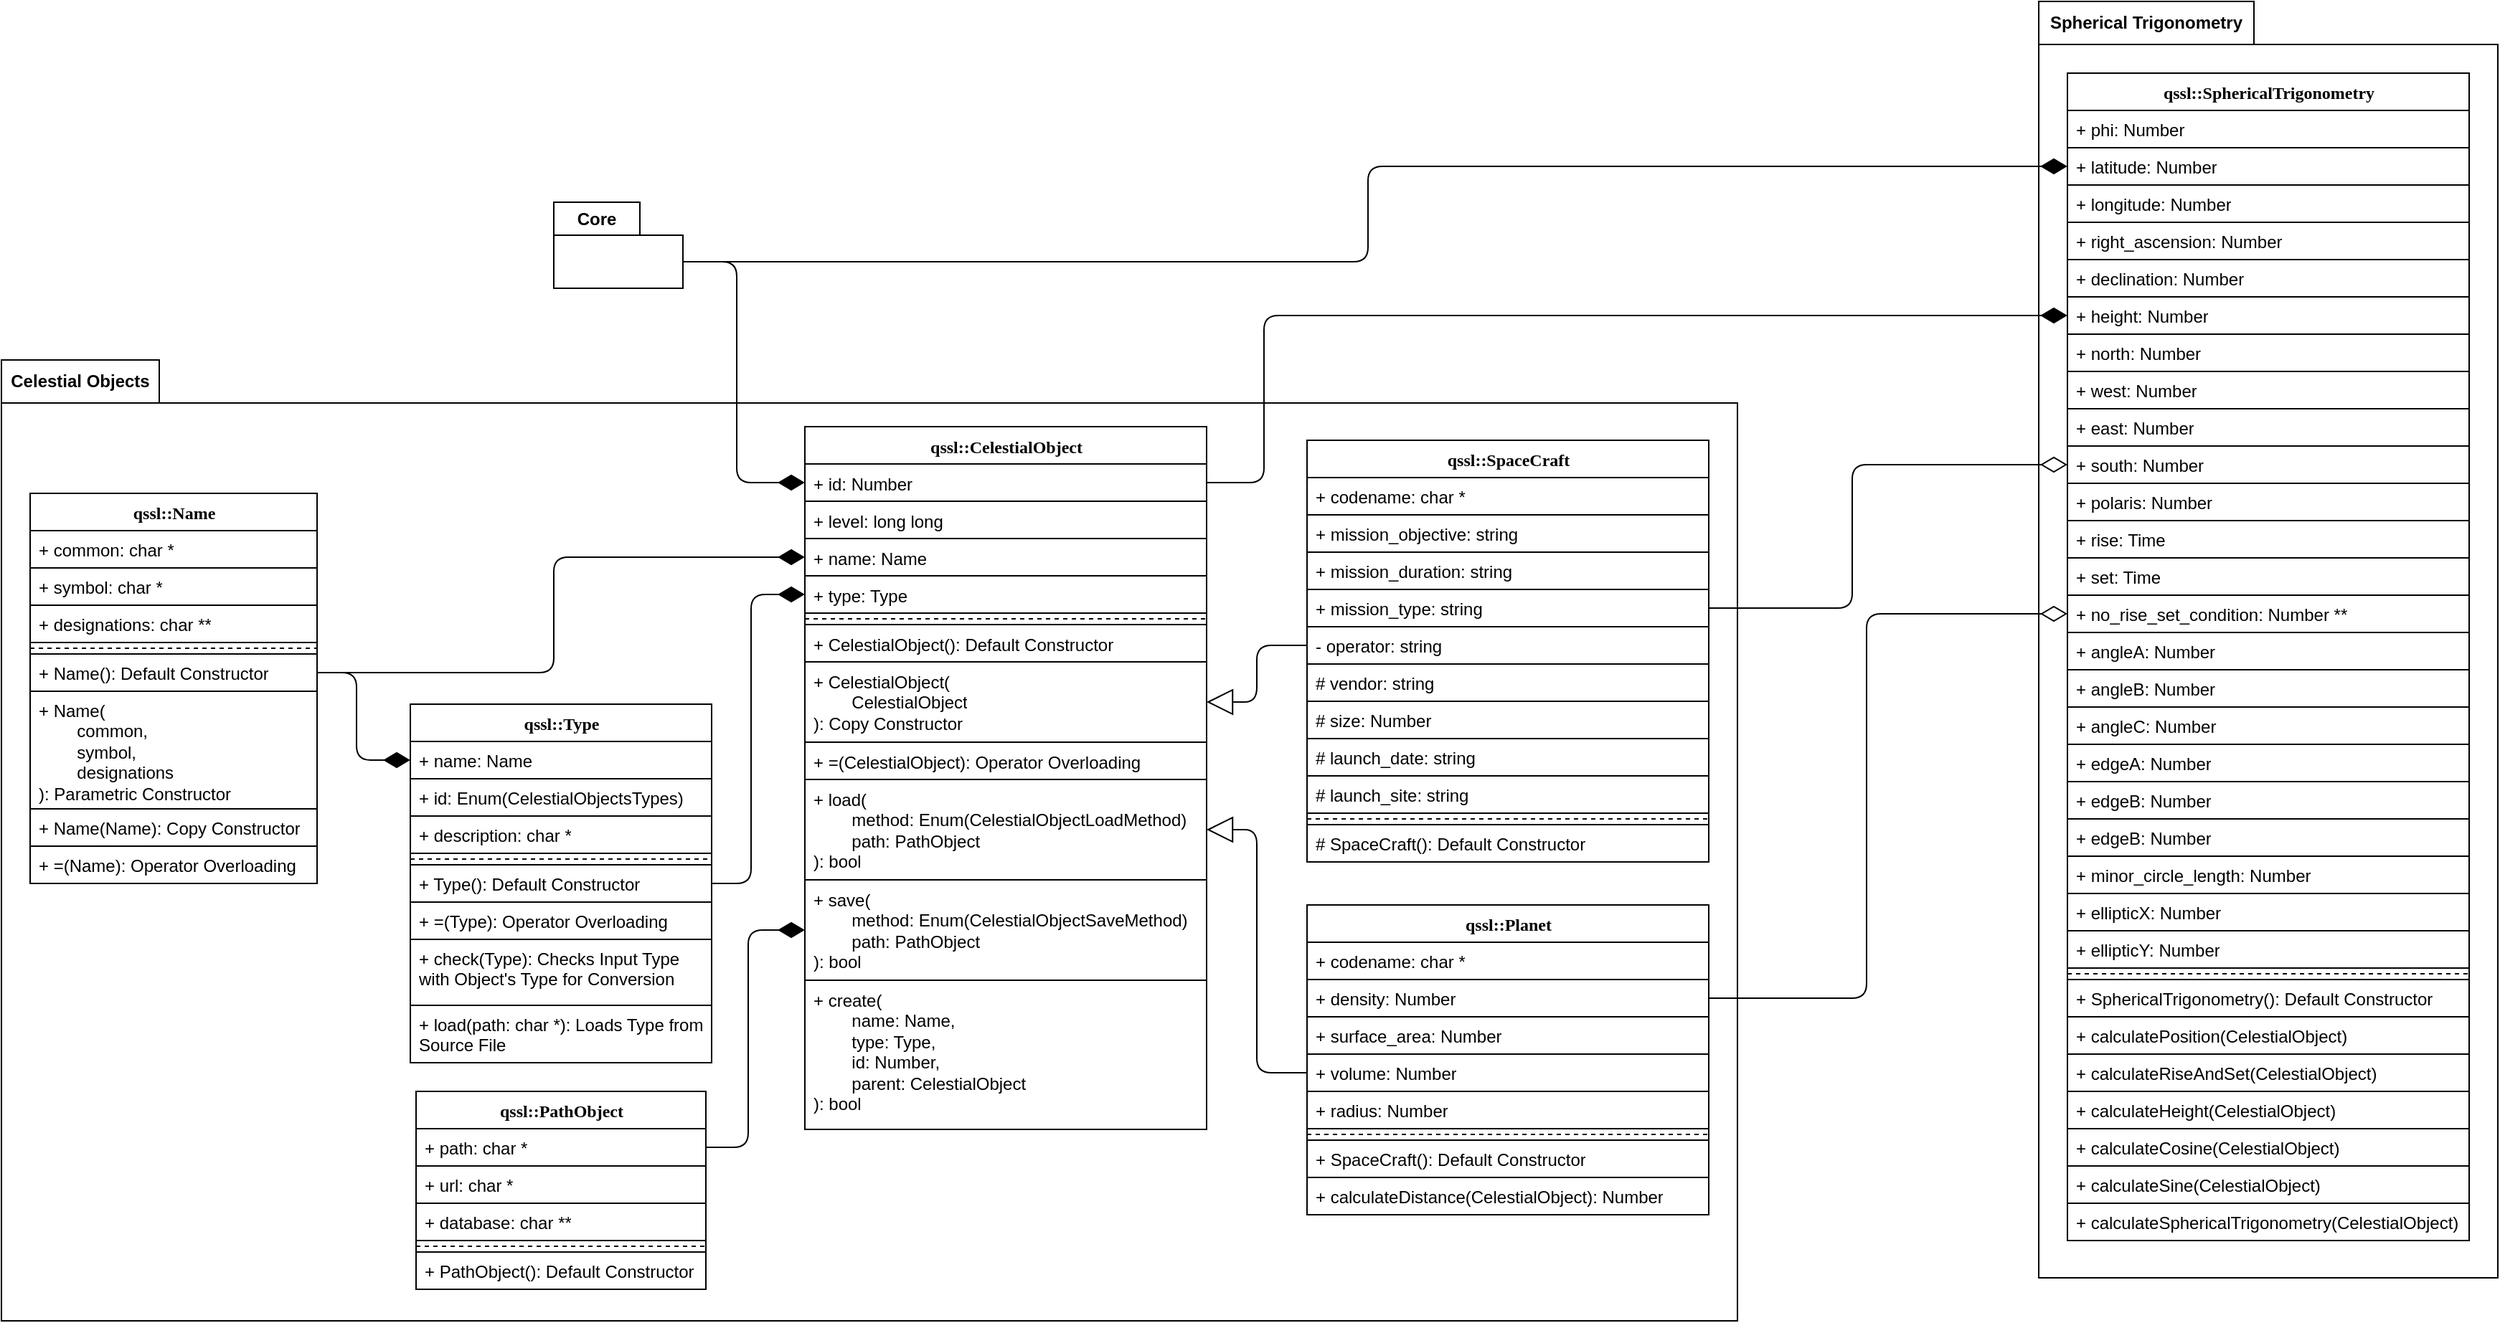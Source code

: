 <mxfile version="24.6.1" type="device">
  <diagram name="Page-1" id="9f46799a-70d6-7492-0946-bef42562c5a5">
    <mxGraphModel dx="1220" dy="2405" grid="1" gridSize="10" guides="1" tooltips="1" connect="1" arrows="1" fold="1" page="1" pageScale="1" pageWidth="1100" pageHeight="850" background="none" math="0" shadow="0">
      <root>
        <mxCell id="0" />
        <mxCell id="1" parent="0" />
        <mxCell id="I9-6oEvnAj2rU3mYfE6U-166" value="Spherical Trigonometry" style="shape=folder;fontStyle=1;tabWidth=150;tabHeight=30;tabPosition=left;html=1;boundedLbl=1;labelInHeader=1;container=1;collapsible=0;whiteSpace=wrap;" parent="1" vertex="1">
          <mxGeometry x="2680" y="-290" width="320" height="890" as="geometry" />
        </mxCell>
        <mxCell id="I9-6oEvnAj2rU3mYfE6U-167" value="" style="html=1;strokeColor=none;resizeWidth=1;resizeHeight=1;fillColor=none;part=1;connectable=0;allowArrows=0;deletable=0;whiteSpace=wrap;" parent="I9-6oEvnAj2rU3mYfE6U-166" vertex="1">
          <mxGeometry width="320.0" height="623.0" relative="1" as="geometry">
            <mxPoint y="30" as="offset" />
          </mxGeometry>
        </mxCell>
        <mxCell id="I9-6oEvnAj2rU3mYfE6U-86" value="Celestial Objects" style="shape=folder;fontStyle=1;tabWidth=110;tabHeight=30;tabPosition=left;html=1;boundedLbl=1;labelInHeader=1;container=1;collapsible=0;whiteSpace=wrap;" parent="1" vertex="1">
          <mxGeometry x="1260" y="-40" width="1210" height="670" as="geometry" />
        </mxCell>
        <mxCell id="I9-6oEvnAj2rU3mYfE6U-87" value="" style="html=1;strokeColor=none;resizeWidth=1;resizeHeight=1;fillColor=none;part=1;connectable=0;allowArrows=0;deletable=0;whiteSpace=wrap;" parent="I9-6oEvnAj2rU3mYfE6U-86" vertex="1">
          <mxGeometry width="1210.0" height="469.0" relative="1" as="geometry">
            <mxPoint y="30" as="offset" />
          </mxGeometry>
        </mxCell>
        <mxCell id="I9-6oEvnAj2rU3mYfE6U-89" value="qssl::SpaceCraft" style="swimlane;html=1;fontStyle=1;align=center;verticalAlign=top;childLayout=stackLayout;horizontal=1;startSize=26;horizontalStack=0;resizeParent=1;resizeLast=0;collapsible=1;marginBottom=0;swimlaneFillColor=none;rounded=0;shadow=0;comic=0;labelBackgroundColor=none;strokeWidth=1;fillColor=none;fontFamily=Verdana;fontSize=12;strokeColor=default;gradientColor=none;" parent="I9-6oEvnAj2rU3mYfE6U-86" vertex="1">
          <mxGeometry x="910" y="56" width="280" height="294" as="geometry" />
        </mxCell>
        <mxCell id="I9-6oEvnAj2rU3mYfE6U-90" value="+ codename: char *" style="text;html=1;strokeColor=default;fillColor=none;align=left;verticalAlign=top;spacingLeft=4;spacingRight=4;whiteSpace=wrap;overflow=hidden;rotatable=0;points=[[0,0.5],[1,0.5]];portConstraint=eastwest;swimlaneFillColor=none;gradientColor=none;" parent="I9-6oEvnAj2rU3mYfE6U-89" vertex="1">
          <mxGeometry y="26" width="280" height="26" as="geometry" />
        </mxCell>
        <mxCell id="I9-6oEvnAj2rU3mYfE6U-115" value="+ mission_objective: string" style="text;html=1;strokeColor=default;fillColor=none;align=left;verticalAlign=top;spacingLeft=4;spacingRight=4;whiteSpace=wrap;overflow=hidden;rotatable=0;points=[[0,0.5],[1,0.5]];portConstraint=eastwest;swimlaneFillColor=none;gradientColor=none;" parent="I9-6oEvnAj2rU3mYfE6U-89" vertex="1">
          <mxGeometry y="52" width="280" height="26" as="geometry" />
        </mxCell>
        <mxCell id="I9-6oEvnAj2rU3mYfE6U-120" value="+ mission_duration: string" style="text;html=1;strokeColor=default;fillColor=none;align=left;verticalAlign=top;spacingLeft=4;spacingRight=4;whiteSpace=wrap;overflow=hidden;rotatable=0;points=[[0,0.5],[1,0.5]];portConstraint=eastwest;swimlaneFillColor=none;gradientColor=none;" parent="I9-6oEvnAj2rU3mYfE6U-89" vertex="1">
          <mxGeometry y="78" width="280" height="26" as="geometry" />
        </mxCell>
        <mxCell id="I9-6oEvnAj2rU3mYfE6U-116" value="+ mission_type: string" style="text;html=1;strokeColor=default;fillColor=none;align=left;verticalAlign=top;spacingLeft=4;spacingRight=4;whiteSpace=wrap;overflow=hidden;rotatable=0;points=[[0,0.5],[1,0.5]];portConstraint=eastwest;swimlaneFillColor=none;gradientColor=none;" parent="I9-6oEvnAj2rU3mYfE6U-89" vertex="1">
          <mxGeometry y="104" width="280" height="26" as="geometry" />
        </mxCell>
        <mxCell id="I9-6oEvnAj2rU3mYfE6U-114" value="- operator: string" style="text;html=1;strokeColor=default;fillColor=none;align=left;verticalAlign=top;spacingLeft=4;spacingRight=4;whiteSpace=wrap;overflow=hidden;rotatable=0;points=[[0,0.5],[1,0.5]];portConstraint=eastwest;swimlaneFillColor=none;gradientColor=none;" parent="I9-6oEvnAj2rU3mYfE6U-89" vertex="1">
          <mxGeometry y="130" width="280" height="26" as="geometry" />
        </mxCell>
        <mxCell id="I9-6oEvnAj2rU3mYfE6U-93" value="# vendor: string" style="text;html=1;strokeColor=default;fillColor=none;align=left;verticalAlign=top;spacingLeft=4;spacingRight=4;whiteSpace=wrap;overflow=hidden;rotatable=0;points=[[0,0.5],[1,0.5]];portConstraint=eastwest;swimlaneFillColor=none;gradientColor=none;" parent="I9-6oEvnAj2rU3mYfE6U-89" vertex="1">
          <mxGeometry y="156" width="280" height="26" as="geometry" />
        </mxCell>
        <mxCell id="I9-6oEvnAj2rU3mYfE6U-121" value="# size: Number" style="text;html=1;strokeColor=default;fillColor=none;align=left;verticalAlign=top;spacingLeft=4;spacingRight=4;whiteSpace=wrap;overflow=hidden;rotatable=0;points=[[0,0.5],[1,0.5]];portConstraint=eastwest;swimlaneFillColor=none;gradientColor=none;" parent="I9-6oEvnAj2rU3mYfE6U-89" vertex="1">
          <mxGeometry y="182" width="280" height="26" as="geometry" />
        </mxCell>
        <mxCell id="I9-6oEvnAj2rU3mYfE6U-118" value="# launch_date: string" style="text;html=1;strokeColor=default;fillColor=none;align=left;verticalAlign=top;spacingLeft=4;spacingRight=4;whiteSpace=wrap;overflow=hidden;rotatable=0;points=[[0,0.5],[1,0.5]];portConstraint=eastwest;swimlaneFillColor=none;gradientColor=none;" parent="I9-6oEvnAj2rU3mYfE6U-89" vertex="1">
          <mxGeometry y="208" width="280" height="26" as="geometry" />
        </mxCell>
        <mxCell id="I9-6oEvnAj2rU3mYfE6U-119" value="# launch_site: string" style="text;html=1;strokeColor=default;fillColor=none;align=left;verticalAlign=top;spacingLeft=4;spacingRight=4;whiteSpace=wrap;overflow=hidden;rotatable=0;points=[[0,0.5],[1,0.5]];portConstraint=eastwest;swimlaneFillColor=none;gradientColor=none;" parent="I9-6oEvnAj2rU3mYfE6U-89" vertex="1">
          <mxGeometry y="234" width="280" height="26" as="geometry" />
        </mxCell>
        <mxCell id="I9-6oEvnAj2rU3mYfE6U-94" value="" style="line;html=1;strokeWidth=1;fillColor=none;align=left;verticalAlign=middle;spacingTop=-1;spacingLeft=3;spacingRight=3;rotatable=0;labelPosition=right;points=[];portConstraint=eastwest;strokeColor=default;swimlaneFillColor=none;gradientColor=none;dashed=1;" parent="I9-6oEvnAj2rU3mYfE6U-89" vertex="1">
          <mxGeometry y="260" width="280" height="8" as="geometry" />
        </mxCell>
        <mxCell id="I9-6oEvnAj2rU3mYfE6U-95" value="# SpaceCraft(): Default Constructor" style="text;html=1;strokeColor=default;fillColor=none;align=left;verticalAlign=top;spacingLeft=4;spacingRight=4;whiteSpace=wrap;overflow=hidden;rotatable=0;points=[[0,0.5],[1,0.5]];portConstraint=eastwest;swimlaneFillColor=none;gradientColor=none;" parent="I9-6oEvnAj2rU3mYfE6U-89" vertex="1">
          <mxGeometry y="268" width="280" height="26" as="geometry" />
        </mxCell>
        <mxCell id="I9-6oEvnAj2rU3mYfE6U-122" value="qssl::Planet" style="swimlane;html=1;fontStyle=1;align=center;verticalAlign=top;childLayout=stackLayout;horizontal=1;startSize=26;horizontalStack=0;resizeParent=1;resizeLast=0;collapsible=1;marginBottom=0;swimlaneFillColor=none;rounded=0;shadow=0;comic=0;labelBackgroundColor=none;strokeWidth=1;fillColor=none;fontFamily=Verdana;fontSize=12;strokeColor=default;gradientColor=none;" parent="I9-6oEvnAj2rU3mYfE6U-86" vertex="1">
          <mxGeometry x="910" y="380" width="280" height="216" as="geometry" />
        </mxCell>
        <mxCell id="I9-6oEvnAj2rU3mYfE6U-123" value="+ codename: char *" style="text;html=1;strokeColor=default;fillColor=none;align=left;verticalAlign=top;spacingLeft=4;spacingRight=4;whiteSpace=wrap;overflow=hidden;rotatable=0;points=[[0,0.5],[1,0.5]];portConstraint=eastwest;swimlaneFillColor=none;gradientColor=none;" parent="I9-6oEvnAj2rU3mYfE6U-122" vertex="1">
          <mxGeometry y="26" width="280" height="26" as="geometry" />
        </mxCell>
        <mxCell id="I9-6oEvnAj2rU3mYfE6U-135" value="+ density: Number" style="text;html=1;strokeColor=default;fillColor=none;align=left;verticalAlign=top;spacingLeft=4;spacingRight=4;whiteSpace=wrap;overflow=hidden;rotatable=0;points=[[0,0.5],[1,0.5]];portConstraint=eastwest;swimlaneFillColor=none;gradientColor=none;" parent="I9-6oEvnAj2rU3mYfE6U-122" vertex="1">
          <mxGeometry y="52" width="280" height="26" as="geometry" />
        </mxCell>
        <mxCell id="I9-6oEvnAj2rU3mYfE6U-136" value="+ surface_area: Number" style="text;html=1;strokeColor=default;fillColor=none;align=left;verticalAlign=top;spacingLeft=4;spacingRight=4;whiteSpace=wrap;overflow=hidden;rotatable=0;points=[[0,0.5],[1,0.5]];portConstraint=eastwest;swimlaneFillColor=none;gradientColor=none;" parent="I9-6oEvnAj2rU3mYfE6U-122" vertex="1">
          <mxGeometry y="78" width="280" height="26" as="geometry" />
        </mxCell>
        <mxCell id="I9-6oEvnAj2rU3mYfE6U-137" value="+ volume: Number" style="text;html=1;strokeColor=default;fillColor=none;align=left;verticalAlign=top;spacingLeft=4;spacingRight=4;whiteSpace=wrap;overflow=hidden;rotatable=0;points=[[0,0.5],[1,0.5]];portConstraint=eastwest;swimlaneFillColor=none;gradientColor=none;" parent="I9-6oEvnAj2rU3mYfE6U-122" vertex="1">
          <mxGeometry y="104" width="280" height="26" as="geometry" />
        </mxCell>
        <mxCell id="I9-6oEvnAj2rU3mYfE6U-138" value="+ radius: Number" style="text;html=1;strokeColor=default;fillColor=none;align=left;verticalAlign=top;spacingLeft=4;spacingRight=4;whiteSpace=wrap;overflow=hidden;rotatable=0;points=[[0,0.5],[1,0.5]];portConstraint=eastwest;swimlaneFillColor=none;gradientColor=none;" parent="I9-6oEvnAj2rU3mYfE6U-122" vertex="1">
          <mxGeometry y="130" width="280" height="26" as="geometry" />
        </mxCell>
        <mxCell id="I9-6oEvnAj2rU3mYfE6U-133" value="" style="line;html=1;strokeWidth=1;fillColor=none;align=left;verticalAlign=middle;spacingTop=-1;spacingLeft=3;spacingRight=3;rotatable=0;labelPosition=right;points=[];portConstraint=eastwest;strokeColor=default;swimlaneFillColor=none;gradientColor=none;dashed=1;" parent="I9-6oEvnAj2rU3mYfE6U-122" vertex="1">
          <mxGeometry y="156" width="280" height="8" as="geometry" />
        </mxCell>
        <mxCell id="I9-6oEvnAj2rU3mYfE6U-134" value="+ SpaceCraft(): Default Constructor" style="text;html=1;strokeColor=default;fillColor=none;align=left;verticalAlign=top;spacingLeft=4;spacingRight=4;whiteSpace=wrap;overflow=hidden;rotatable=0;points=[[0,0.5],[1,0.5]];portConstraint=eastwest;swimlaneFillColor=none;gradientColor=none;" parent="I9-6oEvnAj2rU3mYfE6U-122" vertex="1">
          <mxGeometry y="164" width="280" height="26" as="geometry" />
        </mxCell>
        <mxCell id="I9-6oEvnAj2rU3mYfE6U-140" value="+ calculateDistance(CelestialObject): Number" style="text;html=1;strokeColor=default;fillColor=none;align=left;verticalAlign=top;spacingLeft=4;spacingRight=4;whiteSpace=wrap;overflow=hidden;rotatable=0;points=[[0,0.5],[1,0.5]];portConstraint=eastwest;swimlaneFillColor=none;gradientColor=none;" parent="I9-6oEvnAj2rU3mYfE6U-122" vertex="1">
          <mxGeometry y="190" width="280" height="26" as="geometry" />
        </mxCell>
        <mxCell id="I9-6oEvnAj2rU3mYfE6U-26" style="edgeStyle=orthogonalEdgeStyle;rounded=1;orthogonalLoop=1;jettySize=auto;html=1;entryX=0;entryY=0.5;entryDx=0;entryDy=0;endSize=16;curved=0;endArrow=diamondThin;endFill=1;exitX=1;exitY=0.5;exitDx=0;exitDy=0;" parent="1" source="I9-6oEvnAj2rU3mYfE6U-8" target="I9-6oEvnAj2rU3mYfE6U-16" edge="1">
          <mxGeometry relative="1" as="geometry" />
        </mxCell>
        <mxCell id="I9-6oEvnAj2rU3mYfE6U-1" value="qssl::Name" style="swimlane;html=1;fontStyle=1;align=center;verticalAlign=top;childLayout=stackLayout;horizontal=1;startSize=26;horizontalStack=0;resizeParent=1;resizeLast=0;collapsible=1;marginBottom=0;swimlaneFillColor=none;rounded=0;shadow=0;comic=0;labelBackgroundColor=none;strokeWidth=1;fillColor=none;fontFamily=Verdana;fontSize=12;strokeColor=default;gradientColor=none;" parent="1" vertex="1">
          <mxGeometry x="1280" y="53" width="200" height="272" as="geometry" />
        </mxCell>
        <mxCell id="I9-6oEvnAj2rU3mYfE6U-2" value="+ common: char *" style="text;html=1;strokeColor=default;fillColor=none;align=left;verticalAlign=top;spacingLeft=4;spacingRight=4;whiteSpace=wrap;overflow=hidden;rotatable=0;points=[[0,0.5],[1,0.5]];portConstraint=eastwest;swimlaneFillColor=none;gradientColor=none;" parent="I9-6oEvnAj2rU3mYfE6U-1" vertex="1">
          <mxGeometry y="26" width="200" height="26" as="geometry" />
        </mxCell>
        <mxCell id="I9-6oEvnAj2rU3mYfE6U-4" value="+ symbol: char *" style="text;html=1;strokeColor=default;fillColor=none;align=left;verticalAlign=top;spacingLeft=4;spacingRight=4;whiteSpace=wrap;overflow=hidden;rotatable=0;points=[[0,0.5],[1,0.5]];portConstraint=eastwest;swimlaneFillColor=none;gradientColor=none;" parent="I9-6oEvnAj2rU3mYfE6U-1" vertex="1">
          <mxGeometry y="52" width="200" height="26" as="geometry" />
        </mxCell>
        <mxCell id="I9-6oEvnAj2rU3mYfE6U-11" value="+ designations: char **" style="text;html=1;strokeColor=default;fillColor=none;align=left;verticalAlign=top;spacingLeft=4;spacingRight=4;whiteSpace=wrap;overflow=hidden;rotatable=0;points=[[0,0.5],[1,0.5]];portConstraint=eastwest;swimlaneFillColor=none;gradientColor=none;" parent="I9-6oEvnAj2rU3mYfE6U-1" vertex="1">
          <mxGeometry y="78" width="200" height="26" as="geometry" />
        </mxCell>
        <mxCell id="I9-6oEvnAj2rU3mYfE6U-7" value="" style="line;html=1;strokeWidth=1;fillColor=none;align=left;verticalAlign=middle;spacingTop=-1;spacingLeft=3;spacingRight=3;rotatable=0;labelPosition=right;points=[];portConstraint=eastwest;strokeColor=default;swimlaneFillColor=none;gradientColor=none;dashed=1;" parent="I9-6oEvnAj2rU3mYfE6U-1" vertex="1">
          <mxGeometry y="104" width="200" height="8" as="geometry" />
        </mxCell>
        <mxCell id="I9-6oEvnAj2rU3mYfE6U-8" value="+ Name(): Default Constructor" style="text;html=1;strokeColor=default;fillColor=none;align=left;verticalAlign=top;spacingLeft=4;spacingRight=4;whiteSpace=wrap;overflow=hidden;rotatable=0;points=[[0,0.5],[1,0.5]];portConstraint=eastwest;swimlaneFillColor=none;gradientColor=none;" parent="I9-6oEvnAj2rU3mYfE6U-1" vertex="1">
          <mxGeometry y="112" width="200" height="26" as="geometry" />
        </mxCell>
        <mxCell id="I9-6oEvnAj2rU3mYfE6U-9" value="+ Name(&lt;div&gt;&lt;span style=&quot;white-space: pre;&quot;&gt;&#x9;&lt;/span&gt;common,&lt;br&gt;&lt;/div&gt;&lt;div&gt;&lt;span style=&quot;white-space: pre;&quot;&gt;&#x9;&lt;/span&gt;symbol,&lt;br&gt;&lt;/div&gt;&lt;div&gt;&lt;span style=&quot;white-space: pre;&quot;&gt;&#x9;&lt;/span&gt;designations&lt;br&gt;&lt;/div&gt;&lt;div&gt;): Parametric Constructor&lt;/div&gt;" style="text;html=1;strokeColor=default;fillColor=none;align=left;verticalAlign=top;spacingLeft=4;spacingRight=4;whiteSpace=wrap;overflow=hidden;rotatable=0;points=[[0,0.5],[1,0.5]];portConstraint=eastwest;swimlaneFillColor=none;gradientColor=none;" parent="I9-6oEvnAj2rU3mYfE6U-1" vertex="1">
          <mxGeometry y="138" width="200" height="82" as="geometry" />
        </mxCell>
        <mxCell id="I9-6oEvnAj2rU3mYfE6U-13" value="+ Name(Name): Copy Constructor" style="text;html=1;strokeColor=default;fillColor=none;align=left;verticalAlign=top;spacingLeft=4;spacingRight=4;whiteSpace=wrap;overflow=hidden;rotatable=0;points=[[0,0.5],[1,0.5]];portConstraint=eastwest;swimlaneFillColor=none;gradientColor=none;" parent="I9-6oEvnAj2rU3mYfE6U-1" vertex="1">
          <mxGeometry y="220" width="200" height="26" as="geometry" />
        </mxCell>
        <mxCell id="I9-6oEvnAj2rU3mYfE6U-14" value="+ =(Name): Operator Overloading" style="text;html=1;strokeColor=default;fillColor=none;align=left;verticalAlign=top;spacingLeft=4;spacingRight=4;whiteSpace=wrap;overflow=hidden;rotatable=0;points=[[0,0.5],[1,0.5]];portConstraint=eastwest;swimlaneFillColor=none;gradientColor=none;" parent="I9-6oEvnAj2rU3mYfE6U-1" vertex="1">
          <mxGeometry y="246" width="200" height="26" as="geometry" />
        </mxCell>
        <mxCell id="I9-6oEvnAj2rU3mYfE6U-15" value="qssl::Type" style="swimlane;html=1;fontStyle=1;align=center;verticalAlign=top;childLayout=stackLayout;horizontal=1;startSize=26;horizontalStack=0;resizeParent=1;resizeLast=0;collapsible=1;marginBottom=0;swimlaneFillColor=none;rounded=0;shadow=0;comic=0;labelBackgroundColor=none;strokeWidth=1;fillColor=none;fontFamily=Verdana;fontSize=12;strokeColor=default;gradientColor=none;" parent="1" vertex="1">
          <mxGeometry x="1545" y="200" width="210" height="250" as="geometry" />
        </mxCell>
        <mxCell id="I9-6oEvnAj2rU3mYfE6U-16" value="+ name: Name" style="text;html=1;strokeColor=default;fillColor=none;align=left;verticalAlign=top;spacingLeft=4;spacingRight=4;whiteSpace=wrap;overflow=hidden;rotatable=0;points=[[0,0.5],[1,0.5]];portConstraint=eastwest;swimlaneFillColor=none;gradientColor=none;" parent="I9-6oEvnAj2rU3mYfE6U-15" vertex="1">
          <mxGeometry y="26" width="210" height="26" as="geometry" />
        </mxCell>
        <mxCell id="I9-6oEvnAj2rU3mYfE6U-17" value="+ id: Enum(CelestialObjectsTypes)" style="text;html=1;strokeColor=default;fillColor=none;align=left;verticalAlign=top;spacingLeft=4;spacingRight=4;whiteSpace=wrap;overflow=hidden;rotatable=0;points=[[0,0.5],[1,0.5]];portConstraint=eastwest;swimlaneFillColor=none;gradientColor=none;" parent="I9-6oEvnAj2rU3mYfE6U-15" vertex="1">
          <mxGeometry y="52" width="210" height="26" as="geometry" />
        </mxCell>
        <mxCell id="I9-6oEvnAj2rU3mYfE6U-24" value="+ description: char *" style="text;html=1;strokeColor=default;fillColor=none;align=left;verticalAlign=top;spacingLeft=4;spacingRight=4;whiteSpace=wrap;overflow=hidden;rotatable=0;points=[[0,0.5],[1,0.5]];portConstraint=eastwest;swimlaneFillColor=none;gradientColor=none;" parent="I9-6oEvnAj2rU3mYfE6U-15" vertex="1">
          <mxGeometry y="78" width="210" height="26" as="geometry" />
        </mxCell>
        <mxCell id="I9-6oEvnAj2rU3mYfE6U-19" value="" style="line;html=1;strokeWidth=1;fillColor=none;align=left;verticalAlign=middle;spacingTop=-1;spacingLeft=3;spacingRight=3;rotatable=0;labelPosition=right;points=[];portConstraint=eastwest;strokeColor=default;swimlaneFillColor=none;gradientColor=none;dashed=1;" parent="I9-6oEvnAj2rU3mYfE6U-15" vertex="1">
          <mxGeometry y="104" width="210" height="8" as="geometry" />
        </mxCell>
        <mxCell id="I9-6oEvnAj2rU3mYfE6U-20" value="+ Type(): Default Constructor" style="text;html=1;strokeColor=default;fillColor=none;align=left;verticalAlign=top;spacingLeft=4;spacingRight=4;whiteSpace=wrap;overflow=hidden;rotatable=0;points=[[0,0.5],[1,0.5]];portConstraint=eastwest;swimlaneFillColor=none;gradientColor=none;" parent="I9-6oEvnAj2rU3mYfE6U-15" vertex="1">
          <mxGeometry y="112" width="210" height="26" as="geometry" />
        </mxCell>
        <mxCell id="I9-6oEvnAj2rU3mYfE6U-23" value="+ =(Type): Operator Overloading" style="text;html=1;strokeColor=default;fillColor=none;align=left;verticalAlign=top;spacingLeft=4;spacingRight=4;whiteSpace=wrap;overflow=hidden;rotatable=0;points=[[0,0.5],[1,0.5]];portConstraint=eastwest;swimlaneFillColor=none;gradientColor=none;" parent="I9-6oEvnAj2rU3mYfE6U-15" vertex="1">
          <mxGeometry y="138" width="210" height="26" as="geometry" />
        </mxCell>
        <mxCell id="I9-6oEvnAj2rU3mYfE6U-25" value="+ check(Type): Checks Input Type with Object&#39;s Type for Conversion" style="text;html=1;strokeColor=default;fillColor=none;align=left;verticalAlign=top;spacingLeft=4;spacingRight=4;whiteSpace=wrap;overflow=hidden;rotatable=0;points=[[0,0.5],[1,0.5]];portConstraint=eastwest;swimlaneFillColor=none;gradientColor=none;" parent="I9-6oEvnAj2rU3mYfE6U-15" vertex="1">
          <mxGeometry y="164" width="210" height="46" as="geometry" />
        </mxCell>
        <mxCell id="I9-6oEvnAj2rU3mYfE6U-45" value="+ load(path: char *): Loads Type from Source File" style="text;html=1;strokeColor=default;fillColor=none;align=left;verticalAlign=top;spacingLeft=4;spacingRight=4;whiteSpace=wrap;overflow=hidden;rotatable=0;points=[[0,0.5],[1,0.5]];portConstraint=eastwest;swimlaneFillColor=none;gradientColor=none;" parent="I9-6oEvnAj2rU3mYfE6U-15" vertex="1">
          <mxGeometry y="210" width="210" height="40" as="geometry" />
        </mxCell>
        <mxCell id="I9-6oEvnAj2rU3mYfE6U-37" value="qssl::CelestialObject" style="swimlane;html=1;fontStyle=1;align=center;verticalAlign=top;childLayout=stackLayout;horizontal=1;startSize=26;horizontalStack=0;resizeParent=1;resizeLast=0;collapsible=1;marginBottom=0;swimlaneFillColor=none;rounded=0;shadow=0;comic=0;labelBackgroundColor=none;strokeWidth=1;fillColor=none;fontFamily=Verdana;fontSize=12;strokeColor=default;gradientColor=none;" parent="1" vertex="1">
          <mxGeometry x="1820" y="6.5" width="280" height="490" as="geometry" />
        </mxCell>
        <mxCell id="I9-6oEvnAj2rU3mYfE6U-38" value="+ id: Number" style="text;html=1;strokeColor=default;fillColor=none;align=left;verticalAlign=top;spacingLeft=4;spacingRight=4;whiteSpace=wrap;overflow=hidden;rotatable=0;points=[[0,0.5],[1,0.5]];portConstraint=eastwest;swimlaneFillColor=none;gradientColor=none;" parent="I9-6oEvnAj2rU3mYfE6U-37" vertex="1">
          <mxGeometry y="26" width="280" height="26" as="geometry" />
        </mxCell>
        <mxCell id="I9-6oEvnAj2rU3mYfE6U-40" value="+ level: long long" style="text;html=1;strokeColor=default;fillColor=none;align=left;verticalAlign=top;spacingLeft=4;spacingRight=4;whiteSpace=wrap;overflow=hidden;rotatable=0;points=[[0,0.5],[1,0.5]];portConstraint=eastwest;swimlaneFillColor=none;gradientColor=none;" parent="I9-6oEvnAj2rU3mYfE6U-37" vertex="1">
          <mxGeometry y="52" width="280" height="26" as="geometry" />
        </mxCell>
        <mxCell id="I9-6oEvnAj2rU3mYfE6U-39" value="+ name: Name" style="text;html=1;strokeColor=default;fillColor=none;align=left;verticalAlign=top;spacingLeft=4;spacingRight=4;whiteSpace=wrap;overflow=hidden;rotatable=0;points=[[0,0.5],[1,0.5]];portConstraint=eastwest;swimlaneFillColor=none;gradientColor=none;" parent="I9-6oEvnAj2rU3mYfE6U-37" vertex="1">
          <mxGeometry y="78" width="280" height="26" as="geometry" />
        </mxCell>
        <mxCell id="I9-6oEvnAj2rU3mYfE6U-59" value="+ type: Type" style="text;html=1;strokeColor=default;fillColor=none;align=left;verticalAlign=top;spacingLeft=4;spacingRight=4;whiteSpace=wrap;overflow=hidden;rotatable=0;points=[[0,0.5],[1,0.5]];portConstraint=eastwest;swimlaneFillColor=none;gradientColor=none;" parent="I9-6oEvnAj2rU3mYfE6U-37" vertex="1">
          <mxGeometry y="104" width="280" height="26" as="geometry" />
        </mxCell>
        <mxCell id="I9-6oEvnAj2rU3mYfE6U-41" value="" style="line;html=1;strokeWidth=1;fillColor=none;align=left;verticalAlign=middle;spacingTop=-1;spacingLeft=3;spacingRight=3;rotatable=0;labelPosition=right;points=[];portConstraint=eastwest;strokeColor=default;swimlaneFillColor=none;gradientColor=none;dashed=1;" parent="I9-6oEvnAj2rU3mYfE6U-37" vertex="1">
          <mxGeometry y="130" width="280" height="8" as="geometry" />
        </mxCell>
        <mxCell id="I9-6oEvnAj2rU3mYfE6U-42" value="+ CelestialObject(): Default Constructor" style="text;html=1;strokeColor=default;fillColor=none;align=left;verticalAlign=top;spacingLeft=4;spacingRight=4;whiteSpace=wrap;overflow=hidden;rotatable=0;points=[[0,0.5],[1,0.5]];portConstraint=eastwest;swimlaneFillColor=none;gradientColor=none;" parent="I9-6oEvnAj2rU3mYfE6U-37" vertex="1">
          <mxGeometry y="138" width="280" height="26" as="geometry" />
        </mxCell>
        <mxCell id="I9-6oEvnAj2rU3mYfE6U-61" value="+ CelestialObject(&lt;div&gt;&lt;span style=&quot;white-space: pre;&quot;&gt;&#x9;&lt;/span&gt;CelestialObject&lt;br&gt;&lt;/div&gt;&lt;div&gt;): Copy Constructor&lt;/div&gt;" style="text;html=1;strokeColor=default;fillColor=none;align=left;verticalAlign=top;spacingLeft=4;spacingRight=4;whiteSpace=wrap;overflow=hidden;rotatable=0;points=[[0,0.5],[1,0.5]];portConstraint=eastwest;swimlaneFillColor=none;gradientColor=none;" parent="I9-6oEvnAj2rU3mYfE6U-37" vertex="1">
          <mxGeometry y="164" width="280" height="56" as="geometry" />
        </mxCell>
        <mxCell id="I9-6oEvnAj2rU3mYfE6U-43" value="+ =(CelestialObject): Operator Overloading" style="text;html=1;strokeColor=default;fillColor=none;align=left;verticalAlign=top;spacingLeft=4;spacingRight=4;whiteSpace=wrap;overflow=hidden;rotatable=0;points=[[0,0.5],[1,0.5]];portConstraint=eastwest;swimlaneFillColor=none;gradientColor=none;" parent="I9-6oEvnAj2rU3mYfE6U-37" vertex="1">
          <mxGeometry y="220" width="280" height="26" as="geometry" />
        </mxCell>
        <mxCell id="I9-6oEvnAj2rU3mYfE6U-66" value="+ load(&lt;div&gt;&lt;span style=&quot;white-space: pre;&quot;&gt;&#x9;&lt;/span&gt;method: Enum(CelestialObjectLoadMethod)&lt;/div&gt;&lt;div&gt;&lt;span style=&quot;white-space: pre;&quot;&gt;&#x9;&lt;/span&gt;path: PathObject&lt;br&gt;&lt;/div&gt;&lt;div&gt;&lt;span style=&quot;background-color: initial;&quot;&gt;): bool&lt;/span&gt;&lt;/div&gt;" style="text;html=1;strokeColor=default;fillColor=none;align=left;verticalAlign=top;spacingLeft=4;spacingRight=4;whiteSpace=wrap;overflow=hidden;rotatable=0;points=[[0,0.5],[1,0.5]];portConstraint=eastwest;swimlaneFillColor=none;gradientColor=none;" parent="I9-6oEvnAj2rU3mYfE6U-37" vertex="1">
          <mxGeometry y="246" width="280" height="70" as="geometry" />
        </mxCell>
        <mxCell id="I9-6oEvnAj2rU3mYfE6U-64" value="+ save(&lt;div&gt;&lt;span style=&quot;white-space: pre;&quot;&gt;&#x9;&lt;/span&gt;method: Enum(CelestialObjectSaveMethod)&lt;/div&gt;&lt;div&gt;&lt;span style=&quot;white-space: pre;&quot;&gt;&#x9;&lt;/span&gt;path: PathObject&lt;br&gt;&lt;/div&gt;&lt;div&gt;&lt;span style=&quot;background-color: initial;&quot;&gt;): bool&lt;/span&gt;&lt;/div&gt;" style="text;html=1;strokeColor=default;fillColor=none;align=left;verticalAlign=top;spacingLeft=4;spacingRight=4;whiteSpace=wrap;overflow=hidden;rotatable=0;points=[[0,0.5],[1,0.5]];portConstraint=eastwest;swimlaneFillColor=none;gradientColor=none;" parent="I9-6oEvnAj2rU3mYfE6U-37" vertex="1">
          <mxGeometry y="316" width="280" height="70" as="geometry" />
        </mxCell>
        <mxCell id="I9-6oEvnAj2rU3mYfE6U-63" value="+ create(&lt;div&gt;&lt;span style=&quot;white-space: pre;&quot;&gt;&#x9;&lt;/span&gt;name: Name,&lt;/div&gt;&lt;div&gt;&lt;span style=&quot;white-space: pre;&quot;&gt;&#x9;&lt;/span&gt;type: Type,&lt;/div&gt;&lt;div&gt;&lt;span style=&quot;white-space: pre;&quot;&gt;&#x9;&lt;/span&gt;id: Number,&lt;/div&gt;&lt;div&gt;&lt;span style=&quot;white-space: pre;&quot;&gt;&#x9;&lt;/span&gt;parent: CelestialObject&lt;/div&gt;&lt;div&gt;&lt;span style=&quot;background-color: initial;&quot;&gt;): bool&lt;/span&gt;&lt;/div&gt;" style="text;html=1;strokeColor=default;fillColor=none;align=left;verticalAlign=top;spacingLeft=4;spacingRight=4;whiteSpace=wrap;overflow=hidden;rotatable=0;points=[[0,0.5],[1,0.5]];portConstraint=eastwest;swimlaneFillColor=none;gradientColor=none;" parent="I9-6oEvnAj2rU3mYfE6U-37" vertex="1">
          <mxGeometry y="386" width="280" height="104" as="geometry" />
        </mxCell>
        <mxCell id="I9-6oEvnAj2rU3mYfE6U-47" style="edgeStyle=orthogonalEdgeStyle;rounded=1;orthogonalLoop=1;jettySize=auto;html=1;entryX=0;entryY=0.5;entryDx=0;entryDy=0;endSize=16;curved=0;endArrow=diamondThin;endFill=1;exitX=1;exitY=0.5;exitDx=0;exitDy=0;" parent="1" source="I9-6oEvnAj2rU3mYfE6U-8" target="I9-6oEvnAj2rU3mYfE6U-39" edge="1">
          <mxGeometry relative="1" as="geometry">
            <mxPoint x="1520" y="90" as="sourcePoint" />
            <mxPoint x="1720" y="263" as="targetPoint" />
          </mxGeometry>
        </mxCell>
        <mxCell id="I9-6oEvnAj2rU3mYfE6U-56" value="Core" style="shape=folder;fontStyle=1;tabWidth=60;tabHeight=23;tabPosition=left;html=1;boundedLbl=1;labelInHeader=1;container=1;collapsible=0;whiteSpace=wrap;" parent="1" vertex="1">
          <mxGeometry x="1645" y="-150" width="90" height="60" as="geometry" />
        </mxCell>
        <mxCell id="I9-6oEvnAj2rU3mYfE6U-57" value="" style="html=1;strokeColor=none;resizeWidth=1;resizeHeight=1;fillColor=none;part=1;connectable=0;allowArrows=0;deletable=0;whiteSpace=wrap;" parent="I9-6oEvnAj2rU3mYfE6U-56" vertex="1">
          <mxGeometry width="90" height="42.0" relative="1" as="geometry">
            <mxPoint y="30" as="offset" />
          </mxGeometry>
        </mxCell>
        <mxCell id="I9-6oEvnAj2rU3mYfE6U-58" style="edgeStyle=orthogonalEdgeStyle;rounded=1;orthogonalLoop=1;jettySize=auto;html=1;entryX=0;entryY=0.5;entryDx=0;entryDy=0;endSize=16;curved=0;endArrow=diamondThin;endFill=1;exitX=0;exitY=0;exitDx=90;exitDy=41.5;exitPerimeter=0;" parent="1" source="I9-6oEvnAj2rU3mYfE6U-56" target="I9-6oEvnAj2rU3mYfE6U-38" edge="1">
          <mxGeometry relative="1" as="geometry">
            <mxPoint x="1490" y="188" as="sourcePoint" />
            <mxPoint x="1820" y="101" as="targetPoint" />
          </mxGeometry>
        </mxCell>
        <mxCell id="I9-6oEvnAj2rU3mYfE6U-60" style="edgeStyle=orthogonalEdgeStyle;rounded=1;orthogonalLoop=1;jettySize=auto;html=1;entryX=0;entryY=0.5;entryDx=0;entryDy=0;endSize=16;curved=0;endArrow=diamondThin;endFill=1;exitX=1;exitY=0.5;exitDx=0;exitDy=0;" parent="1" source="I9-6oEvnAj2rU3mYfE6U-20" target="I9-6oEvnAj2rU3mYfE6U-59" edge="1">
          <mxGeometry relative="1" as="geometry">
            <mxPoint x="1490" y="188" as="sourcePoint" />
            <mxPoint x="1850" y="108" as="targetPoint" />
          </mxGeometry>
        </mxCell>
        <mxCell id="I9-6oEvnAj2rU3mYfE6U-67" value="qssl::PathObject" style="swimlane;html=1;fontStyle=1;align=center;verticalAlign=top;childLayout=stackLayout;horizontal=1;startSize=26;horizontalStack=0;resizeParent=1;resizeLast=0;collapsible=1;marginBottom=0;swimlaneFillColor=none;rounded=0;shadow=0;comic=0;labelBackgroundColor=none;strokeWidth=1;fillColor=none;fontFamily=Verdana;fontSize=12;strokeColor=default;gradientColor=none;" parent="1" vertex="1">
          <mxGeometry x="1549" y="470" width="202" height="138" as="geometry" />
        </mxCell>
        <mxCell id="I9-6oEvnAj2rU3mYfE6U-68" value="+ path: char *" style="text;html=1;strokeColor=default;fillColor=none;align=left;verticalAlign=top;spacingLeft=4;spacingRight=4;whiteSpace=wrap;overflow=hidden;rotatable=0;points=[[0,0.5],[1,0.5]];portConstraint=eastwest;swimlaneFillColor=none;gradientColor=none;" parent="I9-6oEvnAj2rU3mYfE6U-67" vertex="1">
          <mxGeometry y="26" width="202" height="26" as="geometry" />
        </mxCell>
        <mxCell id="I9-6oEvnAj2rU3mYfE6U-69" value="+ url: char *" style="text;html=1;strokeColor=default;fillColor=none;align=left;verticalAlign=top;spacingLeft=4;spacingRight=4;whiteSpace=wrap;overflow=hidden;rotatable=0;points=[[0,0.5],[1,0.5]];portConstraint=eastwest;swimlaneFillColor=none;gradientColor=none;" parent="I9-6oEvnAj2rU3mYfE6U-67" vertex="1">
          <mxGeometry y="52" width="202" height="26" as="geometry" />
        </mxCell>
        <mxCell id="I9-6oEvnAj2rU3mYfE6U-70" value="+ database: char **" style="text;html=1;strokeColor=default;fillColor=none;align=left;verticalAlign=top;spacingLeft=4;spacingRight=4;whiteSpace=wrap;overflow=hidden;rotatable=0;points=[[0,0.5],[1,0.5]];portConstraint=eastwest;swimlaneFillColor=none;gradientColor=none;" parent="I9-6oEvnAj2rU3mYfE6U-67" vertex="1">
          <mxGeometry y="78" width="202" height="26" as="geometry" />
        </mxCell>
        <mxCell id="I9-6oEvnAj2rU3mYfE6U-71" value="" style="line;html=1;strokeWidth=1;fillColor=none;align=left;verticalAlign=middle;spacingTop=-1;spacingLeft=3;spacingRight=3;rotatable=0;labelPosition=right;points=[];portConstraint=eastwest;strokeColor=default;swimlaneFillColor=none;gradientColor=none;dashed=1;" parent="I9-6oEvnAj2rU3mYfE6U-67" vertex="1">
          <mxGeometry y="104" width="202" height="8" as="geometry" />
        </mxCell>
        <mxCell id="I9-6oEvnAj2rU3mYfE6U-72" value="+ PathObject(): Default Constructor" style="text;html=1;strokeColor=default;fillColor=none;align=left;verticalAlign=top;spacingLeft=4;spacingRight=4;whiteSpace=wrap;overflow=hidden;rotatable=0;points=[[0,0.5],[1,0.5]];portConstraint=eastwest;swimlaneFillColor=none;gradientColor=none;" parent="I9-6oEvnAj2rU3mYfE6U-67" vertex="1">
          <mxGeometry y="112" width="202" height="26" as="geometry" />
        </mxCell>
        <mxCell id="I9-6oEvnAj2rU3mYfE6U-76" style="edgeStyle=orthogonalEdgeStyle;rounded=1;orthogonalLoop=1;jettySize=auto;html=1;entryX=0;entryY=0.5;entryDx=0;entryDy=0;endSize=16;curved=0;endArrow=diamondThin;endFill=1;exitX=1;exitY=0.5;exitDx=0;exitDy=0;" parent="1" source="I9-6oEvnAj2rU3mYfE6U-68" target="I9-6oEvnAj2rU3mYfE6U-64" edge="1">
          <mxGeometry relative="1" as="geometry">
            <mxPoint x="1765" y="335" as="sourcePoint" />
            <mxPoint x="1830" y="134" as="targetPoint" />
          </mxGeometry>
        </mxCell>
        <mxCell id="I9-6oEvnAj2rU3mYfE6U-77" value="qssl::SphericalTrigonometry" style="swimlane;html=1;fontStyle=1;align=center;verticalAlign=top;childLayout=stackLayout;horizontal=1;startSize=26;horizontalStack=0;resizeParent=1;resizeLast=0;collapsible=1;marginBottom=0;swimlaneFillColor=none;rounded=0;shadow=0;comic=0;labelBackgroundColor=none;strokeWidth=1;fillColor=none;fontFamily=Verdana;fontSize=12;strokeColor=default;gradientColor=none;" parent="1" vertex="1">
          <mxGeometry x="2700" y="-240" width="280" height="814" as="geometry" />
        </mxCell>
        <mxCell id="I9-6oEvnAj2rU3mYfE6U-102" value="+ phi: Number" style="text;html=1;strokeColor=default;fillColor=none;align=left;verticalAlign=top;spacingLeft=4;spacingRight=4;whiteSpace=wrap;overflow=hidden;rotatable=0;points=[[0,0.5],[1,0.5]];portConstraint=eastwest;swimlaneFillColor=none;gradientColor=none;" parent="I9-6oEvnAj2rU3mYfE6U-77" vertex="1">
          <mxGeometry y="26" width="280" height="26" as="geometry" />
        </mxCell>
        <mxCell id="I9-6oEvnAj2rU3mYfE6U-103" value="+ latitude: Number" style="text;html=1;strokeColor=default;fillColor=none;align=left;verticalAlign=top;spacingLeft=4;spacingRight=4;whiteSpace=wrap;overflow=hidden;rotatable=0;points=[[0,0.5],[1,0.5]];portConstraint=eastwest;swimlaneFillColor=none;gradientColor=none;" parent="I9-6oEvnAj2rU3mYfE6U-77" vertex="1">
          <mxGeometry y="52" width="280" height="26" as="geometry" />
        </mxCell>
        <mxCell id="I9-6oEvnAj2rU3mYfE6U-104" value="+ longitude: Number" style="text;html=1;strokeColor=default;fillColor=none;align=left;verticalAlign=top;spacingLeft=4;spacingRight=4;whiteSpace=wrap;overflow=hidden;rotatable=0;points=[[0,0.5],[1,0.5]];portConstraint=eastwest;swimlaneFillColor=none;gradientColor=none;" parent="I9-6oEvnAj2rU3mYfE6U-77" vertex="1">
          <mxGeometry y="78" width="280" height="26" as="geometry" />
        </mxCell>
        <mxCell id="I9-6oEvnAj2rU3mYfE6U-112" value="+ right_ascension: Number" style="text;html=1;strokeColor=default;fillColor=none;align=left;verticalAlign=top;spacingLeft=4;spacingRight=4;whiteSpace=wrap;overflow=hidden;rotatable=0;points=[[0,0.5],[1,0.5]];portConstraint=eastwest;swimlaneFillColor=none;gradientColor=none;" parent="I9-6oEvnAj2rU3mYfE6U-77" vertex="1">
          <mxGeometry y="104" width="280" height="26" as="geometry" />
        </mxCell>
        <mxCell id="I9-6oEvnAj2rU3mYfE6U-113" value="+ declination: Number" style="text;html=1;strokeColor=default;fillColor=none;align=left;verticalAlign=top;spacingLeft=4;spacingRight=4;whiteSpace=wrap;overflow=hidden;rotatable=0;points=[[0,0.5],[1,0.5]];portConstraint=eastwest;swimlaneFillColor=none;gradientColor=none;" parent="I9-6oEvnAj2rU3mYfE6U-77" vertex="1">
          <mxGeometry y="130" width="280" height="26" as="geometry" />
        </mxCell>
        <mxCell id="I9-6oEvnAj2rU3mYfE6U-142" value="+ height: Number" style="text;html=1;strokeColor=default;fillColor=none;align=left;verticalAlign=top;spacingLeft=4;spacingRight=4;whiteSpace=wrap;overflow=hidden;rotatable=0;points=[[0,0.5],[1,0.5]];portConstraint=eastwest;swimlaneFillColor=none;gradientColor=none;" parent="I9-6oEvnAj2rU3mYfE6U-77" vertex="1">
          <mxGeometry y="156" width="280" height="26" as="geometry" />
        </mxCell>
        <mxCell id="I9-6oEvnAj2rU3mYfE6U-143" value="+ north: Number" style="text;html=1;strokeColor=default;fillColor=none;align=left;verticalAlign=top;spacingLeft=4;spacingRight=4;whiteSpace=wrap;overflow=hidden;rotatable=0;points=[[0,0.5],[1,0.5]];portConstraint=eastwest;swimlaneFillColor=none;gradientColor=none;" parent="I9-6oEvnAj2rU3mYfE6U-77" vertex="1">
          <mxGeometry y="182" width="280" height="26" as="geometry" />
        </mxCell>
        <mxCell id="I9-6oEvnAj2rU3mYfE6U-145" value="+ west: Number" style="text;html=1;strokeColor=default;fillColor=none;align=left;verticalAlign=top;spacingLeft=4;spacingRight=4;whiteSpace=wrap;overflow=hidden;rotatable=0;points=[[0,0.5],[1,0.5]];portConstraint=eastwest;swimlaneFillColor=none;gradientColor=none;" parent="I9-6oEvnAj2rU3mYfE6U-77" vertex="1">
          <mxGeometry y="208" width="280" height="26" as="geometry" />
        </mxCell>
        <mxCell id="I9-6oEvnAj2rU3mYfE6U-146" value="+ east: Number" style="text;html=1;strokeColor=default;fillColor=none;align=left;verticalAlign=top;spacingLeft=4;spacingRight=4;whiteSpace=wrap;overflow=hidden;rotatable=0;points=[[0,0.5],[1,0.5]];portConstraint=eastwest;swimlaneFillColor=none;gradientColor=none;" parent="I9-6oEvnAj2rU3mYfE6U-77" vertex="1">
          <mxGeometry y="234" width="280" height="26" as="geometry" />
        </mxCell>
        <mxCell id="I9-6oEvnAj2rU3mYfE6U-144" value="+ south: Number" style="text;html=1;strokeColor=default;fillColor=none;align=left;verticalAlign=top;spacingLeft=4;spacingRight=4;whiteSpace=wrap;overflow=hidden;rotatable=0;points=[[0,0.5],[1,0.5]];portConstraint=eastwest;swimlaneFillColor=none;gradientColor=none;" parent="I9-6oEvnAj2rU3mYfE6U-77" vertex="1">
          <mxGeometry y="260" width="280" height="26" as="geometry" />
        </mxCell>
        <mxCell id="I9-6oEvnAj2rU3mYfE6U-147" value="+ polaris: Number" style="text;html=1;strokeColor=default;fillColor=none;align=left;verticalAlign=top;spacingLeft=4;spacingRight=4;whiteSpace=wrap;overflow=hidden;rotatable=0;points=[[0,0.5],[1,0.5]];portConstraint=eastwest;swimlaneFillColor=none;gradientColor=none;" parent="I9-6oEvnAj2rU3mYfE6U-77" vertex="1">
          <mxGeometry y="286" width="280" height="26" as="geometry" />
        </mxCell>
        <mxCell id="I9-6oEvnAj2rU3mYfE6U-148" value="+ rise: Time" style="text;html=1;strokeColor=default;fillColor=none;align=left;verticalAlign=top;spacingLeft=4;spacingRight=4;whiteSpace=wrap;overflow=hidden;rotatable=0;points=[[0,0.5],[1,0.5]];portConstraint=eastwest;swimlaneFillColor=none;gradientColor=none;" parent="I9-6oEvnAj2rU3mYfE6U-77" vertex="1">
          <mxGeometry y="312" width="280" height="26" as="geometry" />
        </mxCell>
        <mxCell id="I9-6oEvnAj2rU3mYfE6U-149" value="+ set: Time" style="text;html=1;strokeColor=default;fillColor=none;align=left;verticalAlign=top;spacingLeft=4;spacingRight=4;whiteSpace=wrap;overflow=hidden;rotatable=0;points=[[0,0.5],[1,0.5]];portConstraint=eastwest;swimlaneFillColor=none;gradientColor=none;" parent="I9-6oEvnAj2rU3mYfE6U-77" vertex="1">
          <mxGeometry y="338" width="280" height="26" as="geometry" />
        </mxCell>
        <mxCell id="I9-6oEvnAj2rU3mYfE6U-153" value="+ no_rise_set_condition: Number **" style="text;html=1;strokeColor=default;fillColor=none;align=left;verticalAlign=top;spacingLeft=4;spacingRight=4;whiteSpace=wrap;overflow=hidden;rotatable=0;points=[[0,0.5],[1,0.5]];portConstraint=eastwest;swimlaneFillColor=none;gradientColor=none;" parent="I9-6oEvnAj2rU3mYfE6U-77" vertex="1">
          <mxGeometry y="364" width="280" height="26" as="geometry" />
        </mxCell>
        <mxCell id="I9-6oEvnAj2rU3mYfE6U-154" value="+ angleA: Number" style="text;html=1;strokeColor=default;fillColor=none;align=left;verticalAlign=top;spacingLeft=4;spacingRight=4;whiteSpace=wrap;overflow=hidden;rotatable=0;points=[[0,0.5],[1,0.5]];portConstraint=eastwest;swimlaneFillColor=none;gradientColor=none;" parent="I9-6oEvnAj2rU3mYfE6U-77" vertex="1">
          <mxGeometry y="390" width="280" height="26" as="geometry" />
        </mxCell>
        <mxCell id="I9-6oEvnAj2rU3mYfE6U-156" value="+ angleB: Number" style="text;html=1;strokeColor=default;fillColor=none;align=left;verticalAlign=top;spacingLeft=4;spacingRight=4;whiteSpace=wrap;overflow=hidden;rotatable=0;points=[[0,0.5],[1,0.5]];portConstraint=eastwest;swimlaneFillColor=none;gradientColor=none;" parent="I9-6oEvnAj2rU3mYfE6U-77" vertex="1">
          <mxGeometry y="416" width="280" height="26" as="geometry" />
        </mxCell>
        <mxCell id="I9-6oEvnAj2rU3mYfE6U-157" value="+ angleC: Number" style="text;html=1;strokeColor=default;fillColor=none;align=left;verticalAlign=top;spacingLeft=4;spacingRight=4;whiteSpace=wrap;overflow=hidden;rotatable=0;points=[[0,0.5],[1,0.5]];portConstraint=eastwest;swimlaneFillColor=none;gradientColor=none;" parent="I9-6oEvnAj2rU3mYfE6U-77" vertex="1">
          <mxGeometry y="442" width="280" height="26" as="geometry" />
        </mxCell>
        <mxCell id="I9-6oEvnAj2rU3mYfE6U-159" value="+ edgeA: Number" style="text;html=1;strokeColor=default;fillColor=none;align=left;verticalAlign=top;spacingLeft=4;spacingRight=4;whiteSpace=wrap;overflow=hidden;rotatable=0;points=[[0,0.5],[1,0.5]];portConstraint=eastwest;swimlaneFillColor=none;gradientColor=none;" parent="I9-6oEvnAj2rU3mYfE6U-77" vertex="1">
          <mxGeometry y="468" width="280" height="26" as="geometry" />
        </mxCell>
        <mxCell id="I9-6oEvnAj2rU3mYfE6U-158" value="+ edgeB: Number" style="text;html=1;strokeColor=default;fillColor=none;align=left;verticalAlign=top;spacingLeft=4;spacingRight=4;whiteSpace=wrap;overflow=hidden;rotatable=0;points=[[0,0.5],[1,0.5]];portConstraint=eastwest;swimlaneFillColor=none;gradientColor=none;" parent="I9-6oEvnAj2rU3mYfE6U-77" vertex="1">
          <mxGeometry y="494" width="280" height="26" as="geometry" />
        </mxCell>
        <mxCell id="I9-6oEvnAj2rU3mYfE6U-155" value="+ edgeB: Number" style="text;html=1;strokeColor=default;fillColor=none;align=left;verticalAlign=top;spacingLeft=4;spacingRight=4;whiteSpace=wrap;overflow=hidden;rotatable=0;points=[[0,0.5],[1,0.5]];portConstraint=eastwest;swimlaneFillColor=none;gradientColor=none;" parent="I9-6oEvnAj2rU3mYfE6U-77" vertex="1">
          <mxGeometry y="520" width="280" height="26" as="geometry" />
        </mxCell>
        <mxCell id="I9-6oEvnAj2rU3mYfE6U-160" value="+ minor_circle_length: Number" style="text;html=1;strokeColor=default;fillColor=none;align=left;verticalAlign=top;spacingLeft=4;spacingRight=4;whiteSpace=wrap;overflow=hidden;rotatable=0;points=[[0,0.5],[1,0.5]];portConstraint=eastwest;swimlaneFillColor=none;gradientColor=none;" parent="I9-6oEvnAj2rU3mYfE6U-77" vertex="1">
          <mxGeometry y="546" width="280" height="26" as="geometry" />
        </mxCell>
        <mxCell id="I9-6oEvnAj2rU3mYfE6U-164" value="+ ellipticX: Number" style="text;html=1;strokeColor=default;fillColor=none;align=left;verticalAlign=top;spacingLeft=4;spacingRight=4;whiteSpace=wrap;overflow=hidden;rotatable=0;points=[[0,0.5],[1,0.5]];portConstraint=eastwest;swimlaneFillColor=none;gradientColor=none;" parent="I9-6oEvnAj2rU3mYfE6U-77" vertex="1">
          <mxGeometry y="572" width="280" height="26" as="geometry" />
        </mxCell>
        <mxCell id="I9-6oEvnAj2rU3mYfE6U-165" value="+ ellipticY: Number" style="text;html=1;strokeColor=default;fillColor=none;align=left;verticalAlign=top;spacingLeft=4;spacingRight=4;whiteSpace=wrap;overflow=hidden;rotatable=0;points=[[0,0.5],[1,0.5]];portConstraint=eastwest;swimlaneFillColor=none;gradientColor=none;" parent="I9-6oEvnAj2rU3mYfE6U-77" vertex="1">
          <mxGeometry y="598" width="280" height="26" as="geometry" />
        </mxCell>
        <mxCell id="I9-6oEvnAj2rU3mYfE6U-81" value="" style="line;html=1;strokeWidth=1;fillColor=none;align=left;verticalAlign=middle;spacingTop=-1;spacingLeft=3;spacingRight=3;rotatable=0;labelPosition=right;points=[];portConstraint=eastwest;strokeColor=default;swimlaneFillColor=none;gradientColor=none;dashed=1;" parent="I9-6oEvnAj2rU3mYfE6U-77" vertex="1">
          <mxGeometry y="624" width="280" height="8" as="geometry" />
        </mxCell>
        <mxCell id="I9-6oEvnAj2rU3mYfE6U-82" value="+ SphericalTrigonometry(): Default Constructor" style="text;html=1;strokeColor=default;fillColor=none;align=left;verticalAlign=top;spacingLeft=4;spacingRight=4;whiteSpace=wrap;overflow=hidden;rotatable=0;points=[[0,0.5],[1,0.5]];portConstraint=eastwest;swimlaneFillColor=none;gradientColor=none;" parent="I9-6oEvnAj2rU3mYfE6U-77" vertex="1">
          <mxGeometry y="632" width="280" height="26" as="geometry" />
        </mxCell>
        <mxCell id="I9-6oEvnAj2rU3mYfE6U-88" value="+ calculatePosition(CelestialObject)" style="text;html=1;strokeColor=default;fillColor=none;align=left;verticalAlign=top;spacingLeft=4;spacingRight=4;whiteSpace=wrap;overflow=hidden;rotatable=0;points=[[0,0.5],[1,0.5]];portConstraint=eastwest;swimlaneFillColor=none;gradientColor=none;" parent="I9-6oEvnAj2rU3mYfE6U-77" vertex="1">
          <mxGeometry y="658" width="280" height="26" as="geometry" />
        </mxCell>
        <mxCell id="I9-6oEvnAj2rU3mYfE6U-151" value="+ calculateRiseAndSet(CelestialObject)" style="text;html=1;strokeColor=default;fillColor=none;align=left;verticalAlign=top;spacingLeft=4;spacingRight=4;whiteSpace=wrap;overflow=hidden;rotatable=0;points=[[0,0.5],[1,0.5]];portConstraint=eastwest;swimlaneFillColor=none;gradientColor=none;" parent="I9-6oEvnAj2rU3mYfE6U-77" vertex="1">
          <mxGeometry y="684" width="280" height="26" as="geometry" />
        </mxCell>
        <mxCell id="I9-6oEvnAj2rU3mYfE6U-152" value="+ calculateHeight(CelestialObject)" style="text;html=1;strokeColor=default;fillColor=none;align=left;verticalAlign=top;spacingLeft=4;spacingRight=4;whiteSpace=wrap;overflow=hidden;rotatable=0;points=[[0,0.5],[1,0.5]];portConstraint=eastwest;swimlaneFillColor=none;gradientColor=none;" parent="I9-6oEvnAj2rU3mYfE6U-77" vertex="1">
          <mxGeometry y="710" width="280" height="26" as="geometry" />
        </mxCell>
        <mxCell id="I9-6oEvnAj2rU3mYfE6U-161" value="+ calculateCosine(CelestialObject)" style="text;html=1;strokeColor=default;fillColor=none;align=left;verticalAlign=top;spacingLeft=4;spacingRight=4;whiteSpace=wrap;overflow=hidden;rotatable=0;points=[[0,0.5],[1,0.5]];portConstraint=eastwest;swimlaneFillColor=none;gradientColor=none;" parent="I9-6oEvnAj2rU3mYfE6U-77" vertex="1">
          <mxGeometry y="736" width="280" height="26" as="geometry" />
        </mxCell>
        <mxCell id="I9-6oEvnAj2rU3mYfE6U-162" value="+ calculateSine(CelestialObject)" style="text;html=1;strokeColor=default;fillColor=none;align=left;verticalAlign=top;spacingLeft=4;spacingRight=4;whiteSpace=wrap;overflow=hidden;rotatable=0;points=[[0,0.5],[1,0.5]];portConstraint=eastwest;swimlaneFillColor=none;gradientColor=none;" parent="I9-6oEvnAj2rU3mYfE6U-77" vertex="1">
          <mxGeometry y="762" width="280" height="26" as="geometry" />
        </mxCell>
        <mxCell id="I9-6oEvnAj2rU3mYfE6U-163" value="+ calculateSphericalTrigonometry(CelestialObject)" style="text;html=1;strokeColor=default;fillColor=none;align=left;verticalAlign=top;spacingLeft=4;spacingRight=4;whiteSpace=wrap;overflow=hidden;rotatable=0;points=[[0,0.5],[1,0.5]];portConstraint=eastwest;swimlaneFillColor=none;gradientColor=none;" parent="I9-6oEvnAj2rU3mYfE6U-77" vertex="1">
          <mxGeometry y="788" width="280" height="26" as="geometry" />
        </mxCell>
        <mxCell id="I9-6oEvnAj2rU3mYfE6U-101" style="edgeStyle=orthogonalEdgeStyle;html=1;labelBackgroundColor=none;startFill=0;startSize=8;endArrow=block;endFill=0;endSize=16;fontFamily=Verdana;fontSize=12;strokeColor=default;entryX=1;entryY=0.5;entryDx=0;entryDy=0;exitX=0;exitY=0.5;exitDx=0;exitDy=0;" parent="1" source="I9-6oEvnAj2rU3mYfE6U-114" target="I9-6oEvnAj2rU3mYfE6U-61" edge="1">
          <mxGeometry relative="1" as="geometry">
            <mxPoint x="2210" y="42" as="sourcePoint" />
            <mxPoint x="2210" y="-160" as="targetPoint" />
          </mxGeometry>
        </mxCell>
        <mxCell id="I9-6oEvnAj2rU3mYfE6U-141" style="edgeStyle=orthogonalEdgeStyle;html=1;labelBackgroundColor=none;startFill=0;startSize=8;endArrow=block;endFill=0;endSize=16;fontFamily=Verdana;fontSize=12;strokeColor=default;entryX=1;entryY=0.5;entryDx=0;entryDy=0;exitX=0;exitY=0.5;exitDx=0;exitDy=0;" parent="1" source="I9-6oEvnAj2rU3mYfE6U-137" target="I9-6oEvnAj2rU3mYfE6U-66" edge="1">
          <mxGeometry relative="1" as="geometry">
            <mxPoint x="2180" y="169" as="sourcePoint" />
            <mxPoint x="2110" y="209" as="targetPoint" />
          </mxGeometry>
        </mxCell>
        <mxCell id="I9-6oEvnAj2rU3mYfE6U-189" style="edgeStyle=orthogonalEdgeStyle;rounded=1;orthogonalLoop=1;jettySize=auto;html=1;entryX=0;entryY=0.5;entryDx=0;entryDy=0;endSize=16;curved=0;endArrow=diamondThin;endFill=1;exitX=0;exitY=0;exitDx=90;exitDy=41.5;exitPerimeter=0;" parent="1" source="I9-6oEvnAj2rU3mYfE6U-56" target="I9-6oEvnAj2rU3mYfE6U-103" edge="1">
          <mxGeometry relative="1" as="geometry">
            <mxPoint x="2080" y="-460" as="sourcePoint" />
            <mxPoint x="2165" y="-307" as="targetPoint" />
          </mxGeometry>
        </mxCell>
        <mxCell id="I9-6oEvnAj2rU3mYfE6U-190" style="edgeStyle=orthogonalEdgeStyle;rounded=1;orthogonalLoop=1;jettySize=auto;html=1;entryX=0;entryY=0.5;entryDx=0;entryDy=0;endSize=16;curved=0;endArrow=diamondThin;endFill=1;exitX=1;exitY=0.5;exitDx=0;exitDy=0;" parent="1" source="I9-6oEvnAj2rU3mYfE6U-38" target="I9-6oEvnAj2rU3mYfE6U-142" edge="1">
          <mxGeometry relative="1" as="geometry">
            <mxPoint x="1745" y="-98" as="sourcePoint" />
            <mxPoint x="2710" y="-165" as="targetPoint" />
            <Array as="points">
              <mxPoint x="2140" y="46" />
              <mxPoint x="2140" y="-71" />
            </Array>
          </mxGeometry>
        </mxCell>
        <mxCell id="I9-6oEvnAj2rU3mYfE6U-191" style="edgeStyle=orthogonalEdgeStyle;rounded=1;orthogonalLoop=1;jettySize=auto;html=1;entryX=0;entryY=0.5;entryDx=0;entryDy=0;endSize=16;curved=0;endArrow=diamondThin;endFill=0;exitX=1;exitY=0.5;exitDx=0;exitDy=0;" parent="1" source="I9-6oEvnAj2rU3mYfE6U-116" target="I9-6oEvnAj2rU3mYfE6U-144" edge="1">
          <mxGeometry relative="1" as="geometry">
            <mxPoint x="2110" y="56" as="sourcePoint" />
            <mxPoint x="2710" y="-61" as="targetPoint" />
            <Array as="points">
              <mxPoint x="2550" y="133" />
              <mxPoint x="2550" y="33" />
            </Array>
          </mxGeometry>
        </mxCell>
        <mxCell id="I9-6oEvnAj2rU3mYfE6U-192" style="edgeStyle=orthogonalEdgeStyle;rounded=1;orthogonalLoop=1;jettySize=auto;html=1;endSize=16;curved=0;endArrow=diamondThin;endFill=0;exitX=1;exitY=0.5;exitDx=0;exitDy=0;entryX=0;entryY=0.5;entryDx=0;entryDy=0;" parent="1" source="I9-6oEvnAj2rU3mYfE6U-135" target="I9-6oEvnAj2rU3mYfE6U-153" edge="1">
          <mxGeometry relative="1" as="geometry">
            <mxPoint x="2460" y="143" as="sourcePoint" />
            <mxPoint x="2660" y="200" as="targetPoint" />
            <Array as="points">
              <mxPoint x="2560" y="405" />
              <mxPoint x="2560" y="137" />
            </Array>
          </mxGeometry>
        </mxCell>
      </root>
    </mxGraphModel>
  </diagram>
</mxfile>
